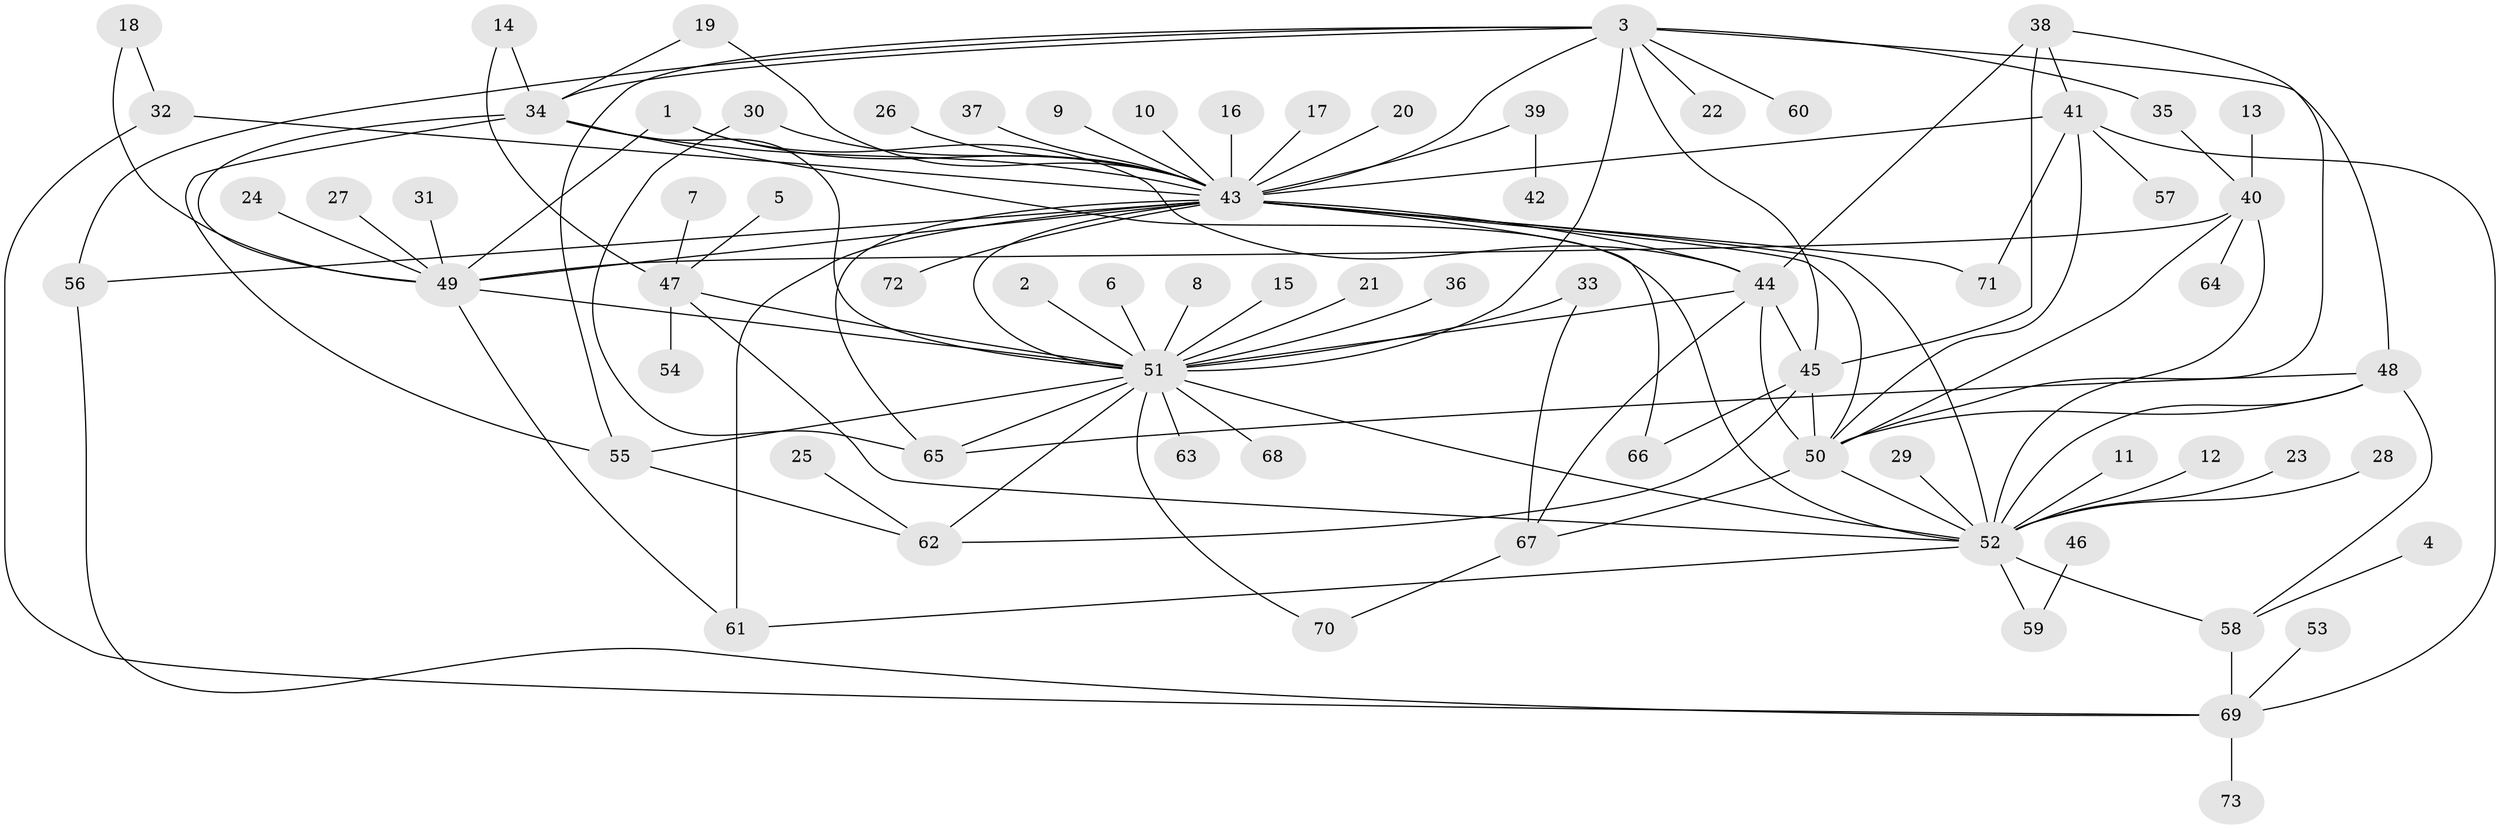 // original degree distribution, {8: 0.013986013986013986, 7: 0.013986013986013986, 22: 0.006993006993006993, 16: 0.006993006993006993, 3: 0.1258741258741259, 9: 0.006993006993006993, 29: 0.006993006993006993, 4: 0.04895104895104895, 6: 0.04195804195804196, 5: 0.04195804195804196, 1: 0.46153846153846156, 2: 0.21678321678321677, 12: 0.006993006993006993}
// Generated by graph-tools (version 1.1) at 2025/26/03/09/25 03:26:06]
// undirected, 73 vertices, 118 edges
graph export_dot {
graph [start="1"]
  node [color=gray90,style=filled];
  1;
  2;
  3;
  4;
  5;
  6;
  7;
  8;
  9;
  10;
  11;
  12;
  13;
  14;
  15;
  16;
  17;
  18;
  19;
  20;
  21;
  22;
  23;
  24;
  25;
  26;
  27;
  28;
  29;
  30;
  31;
  32;
  33;
  34;
  35;
  36;
  37;
  38;
  39;
  40;
  41;
  42;
  43;
  44;
  45;
  46;
  47;
  48;
  49;
  50;
  51;
  52;
  53;
  54;
  55;
  56;
  57;
  58;
  59;
  60;
  61;
  62;
  63;
  64;
  65;
  66;
  67;
  68;
  69;
  70;
  71;
  72;
  73;
  1 -- 43 [weight=1.0];
  1 -- 44 [weight=1.0];
  1 -- 49 [weight=1.0];
  2 -- 51 [weight=1.0];
  3 -- 22 [weight=1.0];
  3 -- 34 [weight=1.0];
  3 -- 35 [weight=1.0];
  3 -- 43 [weight=1.0];
  3 -- 45 [weight=1.0];
  3 -- 48 [weight=1.0];
  3 -- 51 [weight=1.0];
  3 -- 55 [weight=1.0];
  3 -- 56 [weight=1.0];
  3 -- 60 [weight=1.0];
  4 -- 58 [weight=1.0];
  5 -- 47 [weight=1.0];
  6 -- 51 [weight=1.0];
  7 -- 47 [weight=1.0];
  8 -- 51 [weight=1.0];
  9 -- 43 [weight=1.0];
  10 -- 43 [weight=1.0];
  11 -- 52 [weight=1.0];
  12 -- 52 [weight=1.0];
  13 -- 40 [weight=1.0];
  14 -- 34 [weight=1.0];
  14 -- 47 [weight=1.0];
  15 -- 51 [weight=1.0];
  16 -- 43 [weight=1.0];
  17 -- 43 [weight=1.0];
  18 -- 32 [weight=1.0];
  18 -- 49 [weight=1.0];
  19 -- 34 [weight=1.0];
  19 -- 43 [weight=1.0];
  20 -- 43 [weight=1.0];
  21 -- 51 [weight=1.0];
  23 -- 52 [weight=1.0];
  24 -- 49 [weight=1.0];
  25 -- 62 [weight=1.0];
  26 -- 43 [weight=1.0];
  27 -- 49 [weight=1.0];
  28 -- 52 [weight=1.0];
  29 -- 52 [weight=1.0];
  30 -- 43 [weight=1.0];
  30 -- 65 [weight=1.0];
  31 -- 49 [weight=1.0];
  32 -- 43 [weight=1.0];
  32 -- 69 [weight=1.0];
  33 -- 51 [weight=1.0];
  33 -- 67 [weight=1.0];
  34 -- 43 [weight=1.0];
  34 -- 49 [weight=1.0];
  34 -- 51 [weight=1.0];
  34 -- 52 [weight=1.0];
  34 -- 55 [weight=1.0];
  35 -- 40 [weight=1.0];
  36 -- 51 [weight=1.0];
  37 -- 43 [weight=1.0];
  38 -- 41 [weight=1.0];
  38 -- 44 [weight=1.0];
  38 -- 45 [weight=1.0];
  38 -- 50 [weight=1.0];
  39 -- 42 [weight=1.0];
  39 -- 43 [weight=2.0];
  40 -- 49 [weight=1.0];
  40 -- 50 [weight=1.0];
  40 -- 52 [weight=1.0];
  40 -- 64 [weight=1.0];
  41 -- 43 [weight=2.0];
  41 -- 50 [weight=1.0];
  41 -- 57 [weight=1.0];
  41 -- 69 [weight=1.0];
  41 -- 71 [weight=1.0];
  43 -- 44 [weight=2.0];
  43 -- 49 [weight=1.0];
  43 -- 50 [weight=1.0];
  43 -- 51 [weight=1.0];
  43 -- 52 [weight=1.0];
  43 -- 56 [weight=1.0];
  43 -- 61 [weight=1.0];
  43 -- 65 [weight=2.0];
  43 -- 66 [weight=1.0];
  43 -- 71 [weight=1.0];
  43 -- 72 [weight=1.0];
  44 -- 45 [weight=2.0];
  44 -- 50 [weight=1.0];
  44 -- 51 [weight=1.0];
  44 -- 67 [weight=1.0];
  45 -- 50 [weight=1.0];
  45 -- 62 [weight=1.0];
  45 -- 66 [weight=1.0];
  46 -- 59 [weight=1.0];
  47 -- 51 [weight=1.0];
  47 -- 52 [weight=1.0];
  47 -- 54 [weight=1.0];
  48 -- 50 [weight=1.0];
  48 -- 52 [weight=1.0];
  48 -- 58 [weight=1.0];
  48 -- 65 [weight=1.0];
  49 -- 51 [weight=1.0];
  49 -- 61 [weight=1.0];
  50 -- 52 [weight=1.0];
  50 -- 67 [weight=1.0];
  51 -- 52 [weight=1.0];
  51 -- 55 [weight=1.0];
  51 -- 62 [weight=1.0];
  51 -- 63 [weight=1.0];
  51 -- 65 [weight=1.0];
  51 -- 68 [weight=1.0];
  51 -- 70 [weight=1.0];
  52 -- 58 [weight=1.0];
  52 -- 59 [weight=1.0];
  52 -- 61 [weight=1.0];
  53 -- 69 [weight=1.0];
  55 -- 62 [weight=1.0];
  56 -- 69 [weight=1.0];
  58 -- 69 [weight=1.0];
  67 -- 70 [weight=1.0];
  69 -- 73 [weight=1.0];
}
